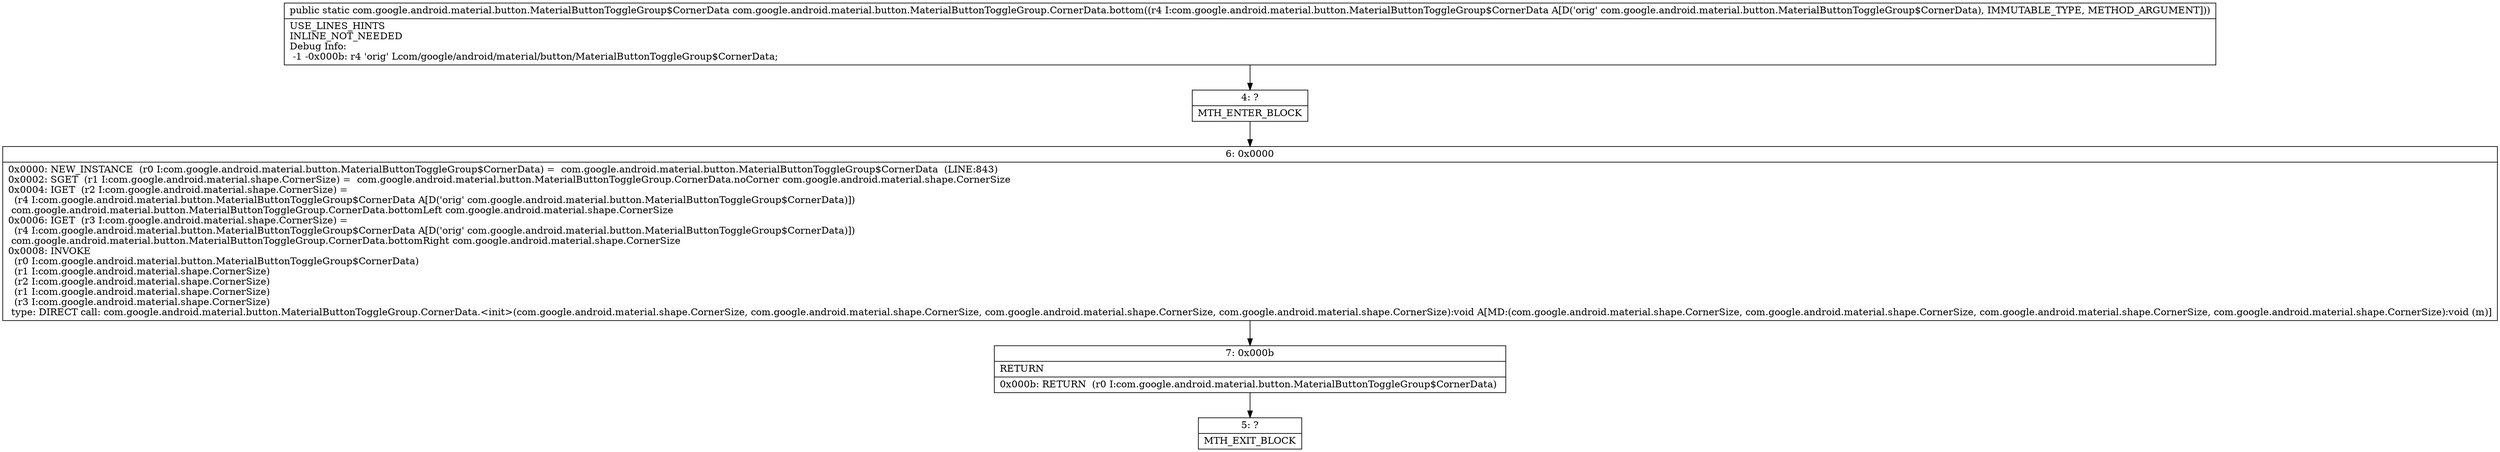 digraph "CFG forcom.google.android.material.button.MaterialButtonToggleGroup.CornerData.bottom(Lcom\/google\/android\/material\/button\/MaterialButtonToggleGroup$CornerData;)Lcom\/google\/android\/material\/button\/MaterialButtonToggleGroup$CornerData;" {
Node_4 [shape=record,label="{4\:\ ?|MTH_ENTER_BLOCK\l}"];
Node_6 [shape=record,label="{6\:\ 0x0000|0x0000: NEW_INSTANCE  (r0 I:com.google.android.material.button.MaterialButtonToggleGroup$CornerData) =  com.google.android.material.button.MaterialButtonToggleGroup$CornerData  (LINE:843)\l0x0002: SGET  (r1 I:com.google.android.material.shape.CornerSize) =  com.google.android.material.button.MaterialButtonToggleGroup.CornerData.noCorner com.google.android.material.shape.CornerSize \l0x0004: IGET  (r2 I:com.google.android.material.shape.CornerSize) = \l  (r4 I:com.google.android.material.button.MaterialButtonToggleGroup$CornerData A[D('orig' com.google.android.material.button.MaterialButtonToggleGroup$CornerData)])\l com.google.android.material.button.MaterialButtonToggleGroup.CornerData.bottomLeft com.google.android.material.shape.CornerSize \l0x0006: IGET  (r3 I:com.google.android.material.shape.CornerSize) = \l  (r4 I:com.google.android.material.button.MaterialButtonToggleGroup$CornerData A[D('orig' com.google.android.material.button.MaterialButtonToggleGroup$CornerData)])\l com.google.android.material.button.MaterialButtonToggleGroup.CornerData.bottomRight com.google.android.material.shape.CornerSize \l0x0008: INVOKE  \l  (r0 I:com.google.android.material.button.MaterialButtonToggleGroup$CornerData)\l  (r1 I:com.google.android.material.shape.CornerSize)\l  (r2 I:com.google.android.material.shape.CornerSize)\l  (r1 I:com.google.android.material.shape.CornerSize)\l  (r3 I:com.google.android.material.shape.CornerSize)\l type: DIRECT call: com.google.android.material.button.MaterialButtonToggleGroup.CornerData.\<init\>(com.google.android.material.shape.CornerSize, com.google.android.material.shape.CornerSize, com.google.android.material.shape.CornerSize, com.google.android.material.shape.CornerSize):void A[MD:(com.google.android.material.shape.CornerSize, com.google.android.material.shape.CornerSize, com.google.android.material.shape.CornerSize, com.google.android.material.shape.CornerSize):void (m)]\l}"];
Node_7 [shape=record,label="{7\:\ 0x000b|RETURN\l|0x000b: RETURN  (r0 I:com.google.android.material.button.MaterialButtonToggleGroup$CornerData) \l}"];
Node_5 [shape=record,label="{5\:\ ?|MTH_EXIT_BLOCK\l}"];
MethodNode[shape=record,label="{public static com.google.android.material.button.MaterialButtonToggleGroup$CornerData com.google.android.material.button.MaterialButtonToggleGroup.CornerData.bottom((r4 I:com.google.android.material.button.MaterialButtonToggleGroup$CornerData A[D('orig' com.google.android.material.button.MaterialButtonToggleGroup$CornerData), IMMUTABLE_TYPE, METHOD_ARGUMENT]))  | USE_LINES_HINTS\lINLINE_NOT_NEEDED\lDebug Info:\l  \-1 \-0x000b: r4 'orig' Lcom\/google\/android\/material\/button\/MaterialButtonToggleGroup$CornerData;\l}"];
MethodNode -> Node_4;Node_4 -> Node_6;
Node_6 -> Node_7;
Node_7 -> Node_5;
}

